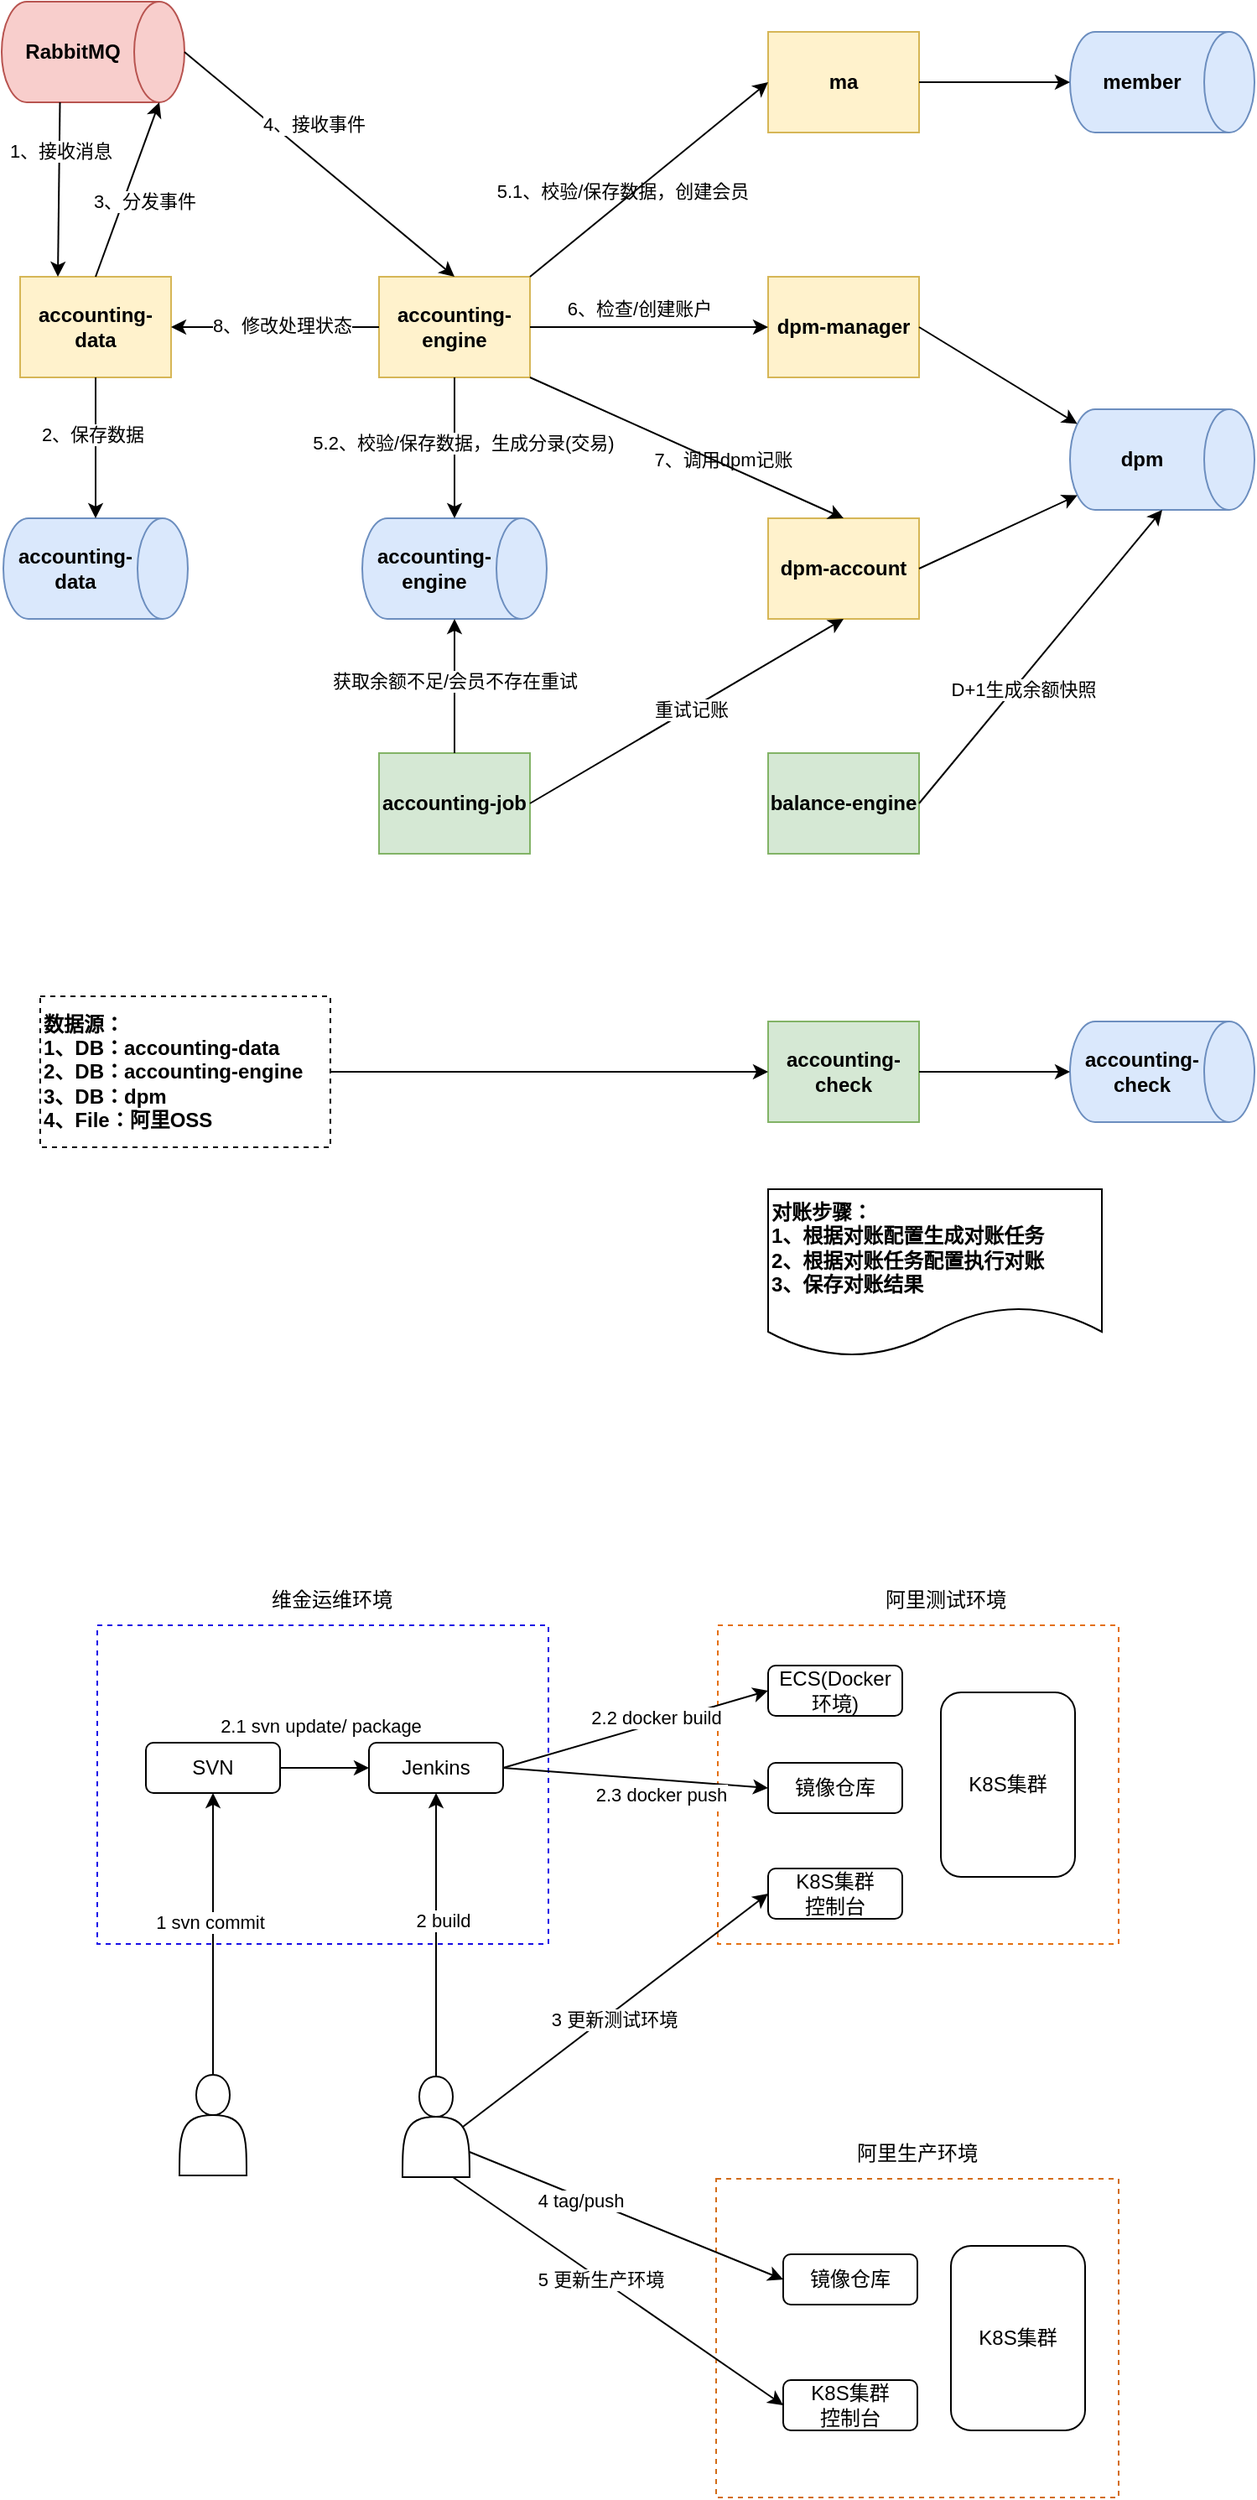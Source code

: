 <mxfile version="21.6.6" type="github">
  <diagram name="Page-1" id="c7558073-3199-34d8-9f00-42111426c3f3">
    <mxGraphModel dx="1434" dy="764" grid="1" gridSize="10" guides="1" tooltips="1" connect="1" arrows="1" fold="1" page="1" pageScale="1" pageWidth="826" pageHeight="1169" background="none" math="0" shadow="0">
      <root>
        <mxCell id="0" />
        <mxCell id="1" parent="0" />
        <mxCell id="14" value="accounting-data" style="whiteSpace=wrap;align=center;verticalAlign=middle;fontStyle=1;strokeWidth=1;fillColor=#fff2cc;rounded=0;glass=0;shadow=0;fontFamily=Helvetica;labelBackgroundColor=none;labelBorderColor=none;strokeColor=#d6b656;" parent="1" vertex="1">
          <mxGeometry x="65" y="506" width="90" height="60" as="geometry" />
        </mxCell>
        <mxCell id="AxtVGg7IYcrfAcfqh8lZ-103" value="accounting-engine" style="whiteSpace=wrap;align=center;verticalAlign=middle;fontStyle=1;strokeWidth=1;fillColor=#fff2cc;rounded=0;glass=0;shadow=0;fontFamily=Helvetica;labelBackgroundColor=none;labelBorderColor=none;strokeColor=#d6b656;" parent="1" vertex="1">
          <mxGeometry x="279" y="506" width="90" height="60" as="geometry" />
        </mxCell>
        <mxCell id="AxtVGg7IYcrfAcfqh8lZ-104" value="dpm-manager" style="whiteSpace=wrap;align=center;verticalAlign=middle;fontStyle=1;strokeWidth=1;fillColor=#fff2cc;rounded=0;glass=0;shadow=0;fontFamily=Helvetica;labelBackgroundColor=none;labelBorderColor=none;strokeColor=#d6b656;" parent="1" vertex="1">
          <mxGeometry x="511" y="506" width="90" height="60" as="geometry" />
        </mxCell>
        <mxCell id="AxtVGg7IYcrfAcfqh8lZ-105" value="dpm-account" style="whiteSpace=wrap;align=center;verticalAlign=middle;fontStyle=1;strokeWidth=1;fillColor=#fff2cc;rounded=0;glass=0;shadow=0;fontFamily=Helvetica;labelBackgroundColor=none;labelBorderColor=none;strokeColor=#d6b656;" parent="1" vertex="1">
          <mxGeometry x="511" y="650" width="90" height="60" as="geometry" />
        </mxCell>
        <mxCell id="AxtVGg7IYcrfAcfqh8lZ-106" value="ma" style="whiteSpace=wrap;align=center;verticalAlign=middle;fontStyle=1;strokeWidth=1;fillColor=#fff2cc;rounded=0;glass=0;shadow=0;fontFamily=Helvetica;labelBackgroundColor=none;labelBorderColor=none;strokeColor=#d6b656;" parent="1" vertex="1">
          <mxGeometry x="511" y="360" width="90" height="60" as="geometry" />
        </mxCell>
        <mxCell id="AxtVGg7IYcrfAcfqh8lZ-107" value="accounting-check" style="whiteSpace=wrap;align=center;verticalAlign=middle;fontStyle=1;strokeWidth=1;fillColor=#d5e8d4;rounded=0;strokeColor=#82b366;glass=0;shadow=0;fontFamily=Helvetica;labelBackgroundColor=none;labelBorderColor=none;" parent="1" vertex="1">
          <mxGeometry x="511" y="950" width="90" height="60" as="geometry" />
        </mxCell>
        <mxCell id="AxtVGg7IYcrfAcfqh8lZ-108" value="balance-engine" style="whiteSpace=wrap;align=center;verticalAlign=middle;fontStyle=1;strokeWidth=1;fillColor=#d5e8d4;rounded=0;strokeColor=#82b366;glass=0;shadow=0;fontFamily=Helvetica;labelBackgroundColor=none;labelBorderColor=none;" parent="1" vertex="1">
          <mxGeometry x="511" y="790" width="90" height="60" as="geometry" />
        </mxCell>
        <mxCell id="AxtVGg7IYcrfAcfqh8lZ-109" value="accounting-job" style="whiteSpace=wrap;align=center;verticalAlign=middle;fontStyle=1;strokeWidth=1;fillColor=#d5e8d4;rounded=0;strokeColor=#82b366;glass=0;shadow=0;fontFamily=Helvetica;labelBackgroundColor=none;labelBorderColor=none;" parent="1" vertex="1">
          <mxGeometry x="279" y="790" width="90" height="60" as="geometry" />
        </mxCell>
        <mxCell id="AxtVGg7IYcrfAcfqh8lZ-115" value="&lt;b&gt;RabbitMQ&lt;/b&gt;" style="shape=cylinder3;whiteSpace=wrap;html=1;boundedLbl=1;backgroundOutline=1;size=15;direction=north;flipH=1;fillColor=#f8cecc;strokeColor=#b85450;" parent="1" vertex="1">
          <mxGeometry x="54" y="342" width="109" height="60" as="geometry" />
        </mxCell>
        <mxCell id="AxtVGg7IYcrfAcfqh8lZ-116" value="&lt;b&gt;accounting-data&lt;/b&gt;" style="shape=cylinder3;whiteSpace=wrap;html=1;boundedLbl=1;backgroundOutline=1;size=15;direction=north;flipH=1;fillColor=#dae8fc;strokeColor=#6c8ebf;" parent="1" vertex="1">
          <mxGeometry x="55" y="650" width="110" height="60" as="geometry" />
        </mxCell>
        <mxCell id="AxtVGg7IYcrfAcfqh8lZ-117" value="" style="endArrow=classic;html=1;exitX=0;exitY=0;exitDx=0;exitDy=74.25;exitPerimeter=0;curved=1;entryX=0.25;entryY=0;entryDx=0;entryDy=0;" parent="1" source="AxtVGg7IYcrfAcfqh8lZ-115" target="14" edge="1">
          <mxGeometry width="50" height="50" relative="1" as="geometry">
            <mxPoint x="76" y="450" as="sourcePoint" />
            <mxPoint x="90" y="510" as="targetPoint" />
          </mxGeometry>
        </mxCell>
        <mxCell id="AxtVGg7IYcrfAcfqh8lZ-120" value="1、接收消息" style="edgeLabel;html=1;align=center;verticalAlign=middle;resizable=0;points=[];" parent="AxtVGg7IYcrfAcfqh8lZ-117" vertex="1" connectable="0">
          <mxGeometry x="-0.099" y="2" relative="1" as="geometry">
            <mxPoint x="-1" y="-18" as="offset" />
          </mxGeometry>
        </mxCell>
        <mxCell id="AxtVGg7IYcrfAcfqh8lZ-121" value="" style="endArrow=classic;html=1;entryX=1;entryY=0.5;entryDx=0;entryDy=0;exitX=0.5;exitY=1;exitDx=0;exitDy=0;entryPerimeter=0;rounded=0;" parent="1" source="14" target="AxtVGg7IYcrfAcfqh8lZ-116" edge="1">
          <mxGeometry width="50" height="50" relative="1" as="geometry">
            <mxPoint x="16" y="484" as="sourcePoint" />
            <mxPoint x="18" y="588" as="targetPoint" />
            <Array as="points" />
          </mxGeometry>
        </mxCell>
        <mxCell id="AxtVGg7IYcrfAcfqh8lZ-125" value="2、保存数据" style="edgeLabel;html=1;align=center;verticalAlign=middle;resizable=0;points=[];" parent="AxtVGg7IYcrfAcfqh8lZ-121" vertex="1" connectable="0">
          <mxGeometry x="-0.186" y="-2" relative="1" as="geometry">
            <mxPoint as="offset" />
          </mxGeometry>
        </mxCell>
        <mxCell id="AxtVGg7IYcrfAcfqh8lZ-126" value="" style="endArrow=classic;html=1;rounded=0;entryX=0;entryY=0;entryDx=0;entryDy=15;entryPerimeter=0;exitX=0.5;exitY=0;exitDx=0;exitDy=0;" parent="1" source="14" target="AxtVGg7IYcrfAcfqh8lZ-115" edge="1">
          <mxGeometry width="50" height="50" relative="1" as="geometry">
            <mxPoint x="130" y="510" as="sourcePoint" />
            <mxPoint x="296" y="560" as="targetPoint" />
          </mxGeometry>
        </mxCell>
        <mxCell id="AxtVGg7IYcrfAcfqh8lZ-127" value="3、分发事件" style="edgeLabel;html=1;align=center;verticalAlign=middle;resizable=0;points=[];" parent="AxtVGg7IYcrfAcfqh8lZ-126" vertex="1" connectable="0">
          <mxGeometry x="0.098" y="-2" relative="1" as="geometry">
            <mxPoint x="6" y="11" as="offset" />
          </mxGeometry>
        </mxCell>
        <mxCell id="AxtVGg7IYcrfAcfqh8lZ-128" value="" style="endArrow=classic;html=1;rounded=0;exitX=0.5;exitY=0;exitDx=0;exitDy=0;exitPerimeter=0;entryX=0.5;entryY=0;entryDx=0;entryDy=0;" parent="1" source="AxtVGg7IYcrfAcfqh8lZ-115" target="AxtVGg7IYcrfAcfqh8lZ-103" edge="1">
          <mxGeometry width="50" height="50" relative="1" as="geometry">
            <mxPoint x="142" y="402" as="sourcePoint" />
            <mxPoint x="302" y="560" as="targetPoint" />
          </mxGeometry>
        </mxCell>
        <mxCell id="AxtVGg7IYcrfAcfqh8lZ-129" value="4、接收事件" style="edgeLabel;html=1;align=center;verticalAlign=middle;resizable=0;points=[];" parent="AxtVGg7IYcrfAcfqh8lZ-128" vertex="1" connectable="0">
          <mxGeometry x="-0.05" relative="1" as="geometry">
            <mxPoint y="-21" as="offset" />
          </mxGeometry>
        </mxCell>
        <mxCell id="YqyLxGMj1GTobC0pw4qq-15" value="&lt;b&gt;accounting-engine&lt;/b&gt;" style="shape=cylinder3;whiteSpace=wrap;html=1;boundedLbl=1;backgroundOutline=1;size=15;direction=north;flipH=1;fillColor=#dae8fc;strokeColor=#6c8ebf;" vertex="1" parent="1">
          <mxGeometry x="269" y="650" width="110" height="60" as="geometry" />
        </mxCell>
        <mxCell id="YqyLxGMj1GTobC0pw4qq-16" value="" style="endArrow=classic;html=1;rounded=0;exitX=0.5;exitY=1;exitDx=0;exitDy=0;entryX=1;entryY=0.5;entryDx=0;entryDy=0;entryPerimeter=0;" edge="1" parent="1" source="AxtVGg7IYcrfAcfqh8lZ-103" target="YqyLxGMj1GTobC0pw4qq-15">
          <mxGeometry width="50" height="50" relative="1" as="geometry">
            <mxPoint x="437" y="720" as="sourcePoint" />
            <mxPoint x="487" y="670" as="targetPoint" />
          </mxGeometry>
        </mxCell>
        <mxCell id="YqyLxGMj1GTobC0pw4qq-17" value="5.2、校验/保存数据，生成分录(交易)" style="edgeLabel;html=1;align=center;verticalAlign=middle;resizable=0;points=[];" vertex="1" connectable="0" parent="YqyLxGMj1GTobC0pw4qq-16">
          <mxGeometry x="-0.278" y="-4" relative="1" as="geometry">
            <mxPoint x="9" y="8" as="offset" />
          </mxGeometry>
        </mxCell>
        <mxCell id="YqyLxGMj1GTobC0pw4qq-19" value="6、检查/创建账户" style="edgeLabel;html=1;align=center;verticalAlign=middle;resizable=0;points=[];" vertex="1" connectable="0" parent="YqyLxGMj1GTobC0pw4qq-16">
          <mxGeometry x="-0.278" y="-4" relative="1" as="geometry">
            <mxPoint x="114" y="-72" as="offset" />
          </mxGeometry>
        </mxCell>
        <mxCell id="YqyLxGMj1GTobC0pw4qq-23" value="5.1、校验/保存数据，创建会员" style="edgeLabel;html=1;align=center;verticalAlign=middle;resizable=0;points=[];" vertex="1" connectable="0" parent="YqyLxGMj1GTobC0pw4qq-16">
          <mxGeometry x="-0.278" y="-4" relative="1" as="geometry">
            <mxPoint x="104" y="-142" as="offset" />
          </mxGeometry>
        </mxCell>
        <mxCell id="YqyLxGMj1GTobC0pw4qq-25" value="7、调用dpm记账" style="edgeLabel;html=1;align=center;verticalAlign=middle;resizable=0;points=[];" vertex="1" connectable="0" parent="YqyLxGMj1GTobC0pw4qq-16">
          <mxGeometry x="-0.278" y="-4" relative="1" as="geometry">
            <mxPoint x="164" y="18" as="offset" />
          </mxGeometry>
        </mxCell>
        <mxCell id="YqyLxGMj1GTobC0pw4qq-18" value="" style="endArrow=classic;html=1;rounded=0;exitX=1;exitY=0.5;exitDx=0;exitDy=0;entryX=0;entryY=0.5;entryDx=0;entryDy=0;" edge="1" parent="1" source="AxtVGg7IYcrfAcfqh8lZ-103" target="AxtVGg7IYcrfAcfqh8lZ-104">
          <mxGeometry width="50" height="50" relative="1" as="geometry">
            <mxPoint x="401" y="760" as="sourcePoint" />
            <mxPoint x="451" y="710" as="targetPoint" />
          </mxGeometry>
        </mxCell>
        <mxCell id="YqyLxGMj1GTobC0pw4qq-20" value="&lt;b&gt;member&lt;/b&gt;" style="shape=cylinder3;whiteSpace=wrap;html=1;boundedLbl=1;backgroundOutline=1;size=15;direction=north;flipH=1;fillColor=#dae8fc;strokeColor=#6c8ebf;" vertex="1" parent="1">
          <mxGeometry x="691" y="360" width="110" height="60" as="geometry" />
        </mxCell>
        <mxCell id="YqyLxGMj1GTobC0pw4qq-21" value="&lt;b&gt;dpm&lt;/b&gt;" style="shape=cylinder3;whiteSpace=wrap;html=1;boundedLbl=1;backgroundOutline=1;size=15;direction=north;flipH=1;fillColor=#dae8fc;strokeColor=#6c8ebf;" vertex="1" parent="1">
          <mxGeometry x="691" y="585" width="110" height="60" as="geometry" />
        </mxCell>
        <mxCell id="YqyLxGMj1GTobC0pw4qq-22" value="" style="endArrow=classic;html=1;rounded=0;exitX=1;exitY=0;exitDx=0;exitDy=0;entryX=0;entryY=0.5;entryDx=0;entryDy=0;" edge="1" parent="1" source="AxtVGg7IYcrfAcfqh8lZ-103" target="AxtVGg7IYcrfAcfqh8lZ-106">
          <mxGeometry width="50" height="50" relative="1" as="geometry">
            <mxPoint x="401" y="560" as="sourcePoint" />
            <mxPoint x="451" y="510" as="targetPoint" />
          </mxGeometry>
        </mxCell>
        <mxCell id="YqyLxGMj1GTobC0pw4qq-24" value="" style="endArrow=classic;html=1;rounded=0;exitX=1;exitY=1;exitDx=0;exitDy=0;entryX=0.5;entryY=0;entryDx=0;entryDy=0;" edge="1" parent="1" source="AxtVGg7IYcrfAcfqh8lZ-103" target="AxtVGg7IYcrfAcfqh8lZ-105">
          <mxGeometry width="50" height="50" relative="1" as="geometry">
            <mxPoint x="401" y="560" as="sourcePoint" />
            <mxPoint x="451" y="510" as="targetPoint" />
          </mxGeometry>
        </mxCell>
        <mxCell id="YqyLxGMj1GTobC0pw4qq-27" value="" style="endArrow=classic;html=1;rounded=0;entryX=0.5;entryY=1;entryDx=0;entryDy=0;entryPerimeter=0;exitX=1;exitY=0.5;exitDx=0;exitDy=0;" edge="1" parent="1" source="AxtVGg7IYcrfAcfqh8lZ-106" target="YqyLxGMj1GTobC0pw4qq-20">
          <mxGeometry width="50" height="50" relative="1" as="geometry">
            <mxPoint x="401" y="660" as="sourcePoint" />
            <mxPoint x="451" y="610" as="targetPoint" />
          </mxGeometry>
        </mxCell>
        <mxCell id="YqyLxGMj1GTobC0pw4qq-28" value="" style="endArrow=classic;html=1;rounded=0;exitX=1;exitY=0.5;exitDx=0;exitDy=0;entryX=0.855;entryY=1;entryDx=0;entryDy=-4.35;entryPerimeter=0;" edge="1" parent="1" source="AxtVGg7IYcrfAcfqh8lZ-104" target="YqyLxGMj1GTobC0pw4qq-21">
          <mxGeometry width="50" height="50" relative="1" as="geometry">
            <mxPoint x="401" y="660" as="sourcePoint" />
            <mxPoint x="451" y="610" as="targetPoint" />
          </mxGeometry>
        </mxCell>
        <mxCell id="YqyLxGMj1GTobC0pw4qq-29" value="" style="endArrow=classic;html=1;rounded=0;exitX=1;exitY=0.5;exitDx=0;exitDy=0;entryX=0.145;entryY=1;entryDx=0;entryDy=-4.35;entryPerimeter=0;" edge="1" parent="1" source="AxtVGg7IYcrfAcfqh8lZ-105" target="YqyLxGMj1GTobC0pw4qq-21">
          <mxGeometry width="50" height="50" relative="1" as="geometry">
            <mxPoint x="681" y="740" as="sourcePoint" />
            <mxPoint x="731" y="690" as="targetPoint" />
          </mxGeometry>
        </mxCell>
        <mxCell id="YqyLxGMj1GTobC0pw4qq-30" value="&lt;b&gt;accounting-check&lt;/b&gt;" style="shape=cylinder3;whiteSpace=wrap;html=1;boundedLbl=1;backgroundOutline=1;size=15;direction=north;flipH=1;fillColor=#dae8fc;strokeColor=#6c8ebf;" vertex="1" parent="1">
          <mxGeometry x="691" y="950" width="110" height="60" as="geometry" />
        </mxCell>
        <mxCell id="YqyLxGMj1GTobC0pw4qq-35" value="" style="endArrow=classic;html=1;rounded=0;entryX=1;entryY=0.5;entryDx=0;entryDy=0;exitX=0;exitY=0.5;exitDx=0;exitDy=0;" edge="1" parent="1" source="AxtVGg7IYcrfAcfqh8lZ-103" target="14">
          <mxGeometry width="50" height="50" relative="1" as="geometry">
            <mxPoint x="360" y="610" as="sourcePoint" />
            <mxPoint x="410" y="560" as="targetPoint" />
          </mxGeometry>
        </mxCell>
        <mxCell id="YqyLxGMj1GTobC0pw4qq-36" value="8、修改处理状态" style="edgeLabel;html=1;align=center;verticalAlign=middle;resizable=0;points=[];" vertex="1" connectable="0" parent="YqyLxGMj1GTobC0pw4qq-35">
          <mxGeometry x="-0.262" y="-1" relative="1" as="geometry">
            <mxPoint x="-12" as="offset" />
          </mxGeometry>
        </mxCell>
        <mxCell id="YqyLxGMj1GTobC0pw4qq-37" value="" style="endArrow=classic;html=1;rounded=0;exitX=0.5;exitY=0;exitDx=0;exitDy=0;entryX=0;entryY=0.5;entryDx=0;entryDy=0;entryPerimeter=0;" edge="1" parent="1" source="AxtVGg7IYcrfAcfqh8lZ-109" target="YqyLxGMj1GTobC0pw4qq-15">
          <mxGeometry width="50" height="50" relative="1" as="geometry">
            <mxPoint x="360" y="710" as="sourcePoint" />
            <mxPoint x="410" y="660" as="targetPoint" />
          </mxGeometry>
        </mxCell>
        <mxCell id="YqyLxGMj1GTobC0pw4qq-38" value="获取余额不足/会员不存在重试" style="edgeLabel;html=1;align=center;verticalAlign=middle;resizable=0;points=[];" vertex="1" connectable="0" parent="YqyLxGMj1GTobC0pw4qq-37">
          <mxGeometry x="0.075" relative="1" as="geometry">
            <mxPoint as="offset" />
          </mxGeometry>
        </mxCell>
        <mxCell id="YqyLxGMj1GTobC0pw4qq-39" value="" style="endArrow=classic;html=1;rounded=0;exitX=1;exitY=0.5;exitDx=0;exitDy=0;entryX=0.5;entryY=1;entryDx=0;entryDy=0;" edge="1" parent="1" source="AxtVGg7IYcrfAcfqh8lZ-109" target="AxtVGg7IYcrfAcfqh8lZ-105">
          <mxGeometry width="50" height="50" relative="1" as="geometry">
            <mxPoint x="360" y="710" as="sourcePoint" />
            <mxPoint x="410" y="660" as="targetPoint" />
          </mxGeometry>
        </mxCell>
        <mxCell id="YqyLxGMj1GTobC0pw4qq-40" value="重试记账" style="edgeLabel;html=1;align=center;verticalAlign=middle;resizable=0;points=[];" vertex="1" connectable="0" parent="YqyLxGMj1GTobC0pw4qq-39">
          <mxGeometry x="0.025" relative="1" as="geometry">
            <mxPoint as="offset" />
          </mxGeometry>
        </mxCell>
        <mxCell id="YqyLxGMj1GTobC0pw4qq-41" value="" style="endArrow=classic;html=1;rounded=0;exitX=1;exitY=0.5;exitDx=0;exitDy=0;entryX=0;entryY=0.5;entryDx=0;entryDy=0;entryPerimeter=0;" edge="1" parent="1" source="AxtVGg7IYcrfAcfqh8lZ-108" target="YqyLxGMj1GTobC0pw4qq-21">
          <mxGeometry width="50" height="50" relative="1" as="geometry">
            <mxPoint x="360" y="710" as="sourcePoint" />
            <mxPoint x="410" y="660" as="targetPoint" />
          </mxGeometry>
        </mxCell>
        <mxCell id="YqyLxGMj1GTobC0pw4qq-42" value="D+1生成余额快照" style="edgeLabel;html=1;align=center;verticalAlign=middle;resizable=0;points=[];" vertex="1" connectable="0" parent="YqyLxGMj1GTobC0pw4qq-41">
          <mxGeometry x="-0.188" y="-4" relative="1" as="geometry">
            <mxPoint as="offset" />
          </mxGeometry>
        </mxCell>
        <mxCell id="YqyLxGMj1GTobC0pw4qq-43" value="数据源：&#xa;1、DB：accounting-data&#xa;2、DB：accounting-engine&#xa;3、DB：dpm&#xa;4、File：阿里OSS" style="whiteSpace=wrap;align=left;verticalAlign=middle;fontStyle=1;strokeWidth=1;rounded=0;glass=0;shadow=0;fontFamily=Helvetica;labelBackgroundColor=none;labelBorderColor=none;dashed=1;" vertex="1" parent="1">
          <mxGeometry x="77" y="935" width="173" height="90" as="geometry" />
        </mxCell>
        <mxCell id="YqyLxGMj1GTobC0pw4qq-44" value="" style="endArrow=classic;html=1;rounded=0;exitX=1;exitY=0.5;exitDx=0;exitDy=0;entryX=0;entryY=0.5;entryDx=0;entryDy=0;" edge="1" parent="1" source="YqyLxGMj1GTobC0pw4qq-43" target="AxtVGg7IYcrfAcfqh8lZ-107">
          <mxGeometry width="50" height="50" relative="1" as="geometry">
            <mxPoint x="360" y="810" as="sourcePoint" />
            <mxPoint x="410" y="760" as="targetPoint" />
          </mxGeometry>
        </mxCell>
        <mxCell id="YqyLxGMj1GTobC0pw4qq-45" value="" style="endArrow=classic;html=1;rounded=0;entryX=0.5;entryY=1;entryDx=0;entryDy=0;entryPerimeter=0;exitX=1;exitY=0.5;exitDx=0;exitDy=0;" edge="1" parent="1" source="AxtVGg7IYcrfAcfqh8lZ-107" target="YqyLxGMj1GTobC0pw4qq-30">
          <mxGeometry width="50" height="50" relative="1" as="geometry">
            <mxPoint x="360" y="1010" as="sourcePoint" />
            <mxPoint x="410" y="960" as="targetPoint" />
          </mxGeometry>
        </mxCell>
        <mxCell id="YqyLxGMj1GTobC0pw4qq-46" value="&lt;b&gt;&lt;span style=&quot;background-color: initial;&quot;&gt;对账步骤：&lt;br&gt;1、根据对账配置生成对账任务&lt;/span&gt;&lt;br&gt;&lt;span style=&quot;background-color: initial;&quot;&gt;2、根据对账任务配置执行对账&lt;/span&gt;&lt;br&gt;&lt;span style=&quot;background-color: initial;&quot;&gt;3、保存对账结果&lt;/span&gt;&lt;/b&gt;" style="shape=document;whiteSpace=wrap;html=1;boundedLbl=1;align=left;" vertex="1" parent="1">
          <mxGeometry x="511" y="1050" width="199" height="100" as="geometry" />
        </mxCell>
        <mxCell id="YqyLxGMj1GTobC0pw4qq-47" value="" style="rounded=0;whiteSpace=wrap;html=1;strokeColor=#e47011;dashed=1;" vertex="1" parent="1">
          <mxGeometry x="481" y="1310" width="239" height="190" as="geometry" />
        </mxCell>
        <mxCell id="YqyLxGMj1GTobC0pw4qq-48" value="" style="rounded=0;whiteSpace=wrap;html=1;strokeColor=#180ae6;dashed=1;" vertex="1" parent="1">
          <mxGeometry x="111" y="1310" width="269" height="190" as="geometry" />
        </mxCell>
        <mxCell id="YqyLxGMj1GTobC0pw4qq-50" value="" style="rounded=0;whiteSpace=wrap;html=1;strokeColor=#d36c17;dashed=1;" vertex="1" parent="1">
          <mxGeometry x="480" y="1640" width="240" height="190" as="geometry" />
        </mxCell>
        <mxCell id="YqyLxGMj1GTobC0pw4qq-51" value="维金运维环境" style="text;html=1;strokeColor=none;fillColor=none;align=center;verticalAlign=middle;whiteSpace=wrap;rounded=0;" vertex="1" parent="1">
          <mxGeometry x="211" y="1280" width="80" height="30" as="geometry" />
        </mxCell>
        <mxCell id="YqyLxGMj1GTobC0pw4qq-52" value="阿里测试环境" style="text;html=1;strokeColor=none;fillColor=none;align=center;verticalAlign=middle;whiteSpace=wrap;rounded=0;" vertex="1" parent="1">
          <mxGeometry x="572" y="1280" width="90" height="30" as="geometry" />
        </mxCell>
        <mxCell id="YqyLxGMj1GTobC0pw4qq-53" value="阿里生产环境" style="text;html=1;strokeColor=none;fillColor=none;align=center;verticalAlign=middle;whiteSpace=wrap;rounded=0;" vertex="1" parent="1">
          <mxGeometry x="555" y="1610" width="90" height="30" as="geometry" />
        </mxCell>
        <mxCell id="YqyLxGMj1GTobC0pw4qq-54" value="SVN" style="rounded=1;whiteSpace=wrap;html=1;" vertex="1" parent="1">
          <mxGeometry x="140" y="1380" width="80" height="30" as="geometry" />
        </mxCell>
        <mxCell id="YqyLxGMj1GTobC0pw4qq-55" value="Jenkins" style="rounded=1;whiteSpace=wrap;html=1;" vertex="1" parent="1">
          <mxGeometry x="273" y="1380" width="80" height="30" as="geometry" />
        </mxCell>
        <mxCell id="YqyLxGMj1GTobC0pw4qq-56" value="镜像仓库" style="rounded=1;whiteSpace=wrap;html=1;" vertex="1" parent="1">
          <mxGeometry x="511" y="1392" width="80" height="30" as="geometry" />
        </mxCell>
        <mxCell id="YqyLxGMj1GTobC0pw4qq-57" value="K8S集群" style="rounded=1;whiteSpace=wrap;html=1;" vertex="1" parent="1">
          <mxGeometry x="614" y="1350" width="80" height="110" as="geometry" />
        </mxCell>
        <mxCell id="YqyLxGMj1GTobC0pw4qq-58" value="ECS(Docker环境)" style="rounded=1;whiteSpace=wrap;html=1;" vertex="1" parent="1">
          <mxGeometry x="511" y="1334" width="80" height="30" as="geometry" />
        </mxCell>
        <mxCell id="YqyLxGMj1GTobC0pw4qq-59" value="镜像仓库" style="rounded=1;whiteSpace=wrap;html=1;" vertex="1" parent="1">
          <mxGeometry x="520" y="1685" width="80" height="30" as="geometry" />
        </mxCell>
        <mxCell id="YqyLxGMj1GTobC0pw4qq-60" value="K8S集群" style="rounded=1;whiteSpace=wrap;html=1;" vertex="1" parent="1">
          <mxGeometry x="620" y="1680" width="80" height="110" as="geometry" />
        </mxCell>
        <mxCell id="YqyLxGMj1GTobC0pw4qq-61" value="" style="shape=actor;whiteSpace=wrap;html=1;" vertex="1" parent="1">
          <mxGeometry x="160" y="1578" width="40" height="60" as="geometry" />
        </mxCell>
        <mxCell id="YqyLxGMj1GTobC0pw4qq-64" value="" style="endArrow=classic;html=1;rounded=0;exitX=0.5;exitY=0;exitDx=0;exitDy=0;" edge="1" parent="1" source="YqyLxGMj1GTobC0pw4qq-61" target="YqyLxGMj1GTobC0pw4qq-54">
          <mxGeometry width="50" height="50" relative="1" as="geometry">
            <mxPoint x="391" y="1510" as="sourcePoint" />
            <mxPoint x="441" y="1460" as="targetPoint" />
          </mxGeometry>
        </mxCell>
        <mxCell id="YqyLxGMj1GTobC0pw4qq-65" value="1 svn commit" style="edgeLabel;html=1;align=center;verticalAlign=middle;resizable=0;points=[];" vertex="1" connectable="0" parent="YqyLxGMj1GTobC0pw4qq-64">
          <mxGeometry x="0.018" y="2" relative="1" as="geometry">
            <mxPoint y="-6" as="offset" />
          </mxGeometry>
        </mxCell>
        <mxCell id="YqyLxGMj1GTobC0pw4qq-66" value="K8S集群&lt;br&gt;控制台" style="rounded=1;whiteSpace=wrap;html=1;" vertex="1" parent="1">
          <mxGeometry x="511" y="1455" width="80" height="30" as="geometry" />
        </mxCell>
        <mxCell id="YqyLxGMj1GTobC0pw4qq-67" value="K8S集群&lt;br&gt;控制台" style="rounded=1;whiteSpace=wrap;html=1;" vertex="1" parent="1">
          <mxGeometry x="520" y="1760" width="80" height="30" as="geometry" />
        </mxCell>
        <mxCell id="YqyLxGMj1GTobC0pw4qq-68" value="" style="endArrow=classic;html=1;rounded=0;entryX=0.5;entryY=1;entryDx=0;entryDy=0;exitX=0.5;exitY=0;exitDx=0;exitDy=0;" edge="1" parent="1" source="YqyLxGMj1GTobC0pw4qq-76" target="YqyLxGMj1GTobC0pw4qq-55">
          <mxGeometry width="50" height="50" relative="1" as="geometry">
            <mxPoint x="241" y="1680" as="sourcePoint" />
            <mxPoint x="451" y="1560" as="targetPoint" />
          </mxGeometry>
        </mxCell>
        <mxCell id="YqyLxGMj1GTobC0pw4qq-70" value="2 build" style="edgeLabel;html=1;align=center;verticalAlign=middle;resizable=0;points=[];" vertex="1" connectable="0" parent="YqyLxGMj1GTobC0pw4qq-68">
          <mxGeometry x="0.287" y="-5" relative="1" as="geometry">
            <mxPoint x="-1" y="16" as="offset" />
          </mxGeometry>
        </mxCell>
        <mxCell id="YqyLxGMj1GTobC0pw4qq-71" value="" style="endArrow=classic;html=1;rounded=0;exitX=1;exitY=0.5;exitDx=0;exitDy=0;entryX=0;entryY=0.5;entryDx=0;entryDy=0;" edge="1" parent="1" source="YqyLxGMj1GTobC0pw4qq-55" target="YqyLxGMj1GTobC0pw4qq-58">
          <mxGeometry width="50" height="50" relative="1" as="geometry">
            <mxPoint x="391" y="1610" as="sourcePoint" />
            <mxPoint x="441" y="1560" as="targetPoint" />
          </mxGeometry>
        </mxCell>
        <mxCell id="YqyLxGMj1GTobC0pw4qq-72" value="2.2 docker build" style="edgeLabel;html=1;align=center;verticalAlign=middle;resizable=0;points=[];" vertex="1" connectable="0" parent="YqyLxGMj1GTobC0pw4qq-71">
          <mxGeometry x="-0.059" relative="1" as="geometry">
            <mxPoint x="16" y="-9" as="offset" />
          </mxGeometry>
        </mxCell>
        <mxCell id="YqyLxGMj1GTobC0pw4qq-73" value="" style="endArrow=classic;html=1;rounded=0;exitX=1;exitY=0.5;exitDx=0;exitDy=0;entryX=0;entryY=0.5;entryDx=0;entryDy=0;" edge="1" parent="1" source="YqyLxGMj1GTobC0pw4qq-55" target="YqyLxGMj1GTobC0pw4qq-56">
          <mxGeometry width="50" height="50" relative="1" as="geometry">
            <mxPoint x="391" y="1610" as="sourcePoint" />
            <mxPoint x="441" y="1560" as="targetPoint" />
          </mxGeometry>
        </mxCell>
        <mxCell id="YqyLxGMj1GTobC0pw4qq-74" value="2.3 docker push" style="edgeLabel;html=1;align=center;verticalAlign=middle;resizable=0;points=[];" vertex="1" connectable="0" parent="YqyLxGMj1GTobC0pw4qq-73">
          <mxGeometry x="0.116" y="2" relative="1" as="geometry">
            <mxPoint x="5" y="11" as="offset" />
          </mxGeometry>
        </mxCell>
        <mxCell id="YqyLxGMj1GTobC0pw4qq-76" value="" style="shape=actor;whiteSpace=wrap;html=1;" vertex="1" parent="1">
          <mxGeometry x="293" y="1579" width="40" height="60" as="geometry" />
        </mxCell>
        <mxCell id="YqyLxGMj1GTobC0pw4qq-77" value="" style="endArrow=classic;html=1;rounded=0;exitX=1;exitY=0.5;exitDx=0;exitDy=0;entryX=0;entryY=0.5;entryDx=0;entryDy=0;" edge="1" parent="1" source="YqyLxGMj1GTobC0pw4qq-54" target="YqyLxGMj1GTobC0pw4qq-55">
          <mxGeometry width="50" height="50" relative="1" as="geometry">
            <mxPoint x="391" y="1610" as="sourcePoint" />
            <mxPoint x="441" y="1560" as="targetPoint" />
          </mxGeometry>
        </mxCell>
        <mxCell id="YqyLxGMj1GTobC0pw4qq-78" value="2.1 svn update/ package" style="edgeLabel;html=1;align=center;verticalAlign=middle;resizable=0;points=[];" vertex="1" connectable="0" parent="YqyLxGMj1GTobC0pw4qq-77">
          <mxGeometry x="-0.094" y="-3" relative="1" as="geometry">
            <mxPoint y="-28" as="offset" />
          </mxGeometry>
        </mxCell>
        <mxCell id="YqyLxGMj1GTobC0pw4qq-79" value="" style="endArrow=classic;html=1;rounded=0;exitX=0.9;exitY=0.5;exitDx=0;exitDy=0;exitPerimeter=0;entryX=0;entryY=0.5;entryDx=0;entryDy=0;" edge="1" parent="1" source="YqyLxGMj1GTobC0pw4qq-76" target="YqyLxGMj1GTobC0pw4qq-66">
          <mxGeometry width="50" height="50" relative="1" as="geometry">
            <mxPoint x="391" y="1610" as="sourcePoint" />
            <mxPoint x="441" y="1560" as="targetPoint" />
          </mxGeometry>
        </mxCell>
        <mxCell id="YqyLxGMj1GTobC0pw4qq-80" value="3 更新测试环境" style="edgeLabel;html=1;align=center;verticalAlign=middle;resizable=0;points=[];" vertex="1" connectable="0" parent="YqyLxGMj1GTobC0pw4qq-79">
          <mxGeometry x="-0.037" y="-4" relative="1" as="geometry">
            <mxPoint as="offset" />
          </mxGeometry>
        </mxCell>
        <mxCell id="YqyLxGMj1GTobC0pw4qq-83" value="" style="endArrow=classic;html=1;rounded=0;exitX=1;exitY=0.75;exitDx=0;exitDy=0;entryX=0;entryY=0.5;entryDx=0;entryDy=0;" edge="1" parent="1" source="YqyLxGMj1GTobC0pw4qq-76" target="YqyLxGMj1GTobC0pw4qq-59">
          <mxGeometry width="50" height="50" relative="1" as="geometry">
            <mxPoint x="881" y="1510" as="sourcePoint" />
            <mxPoint x="931" y="1460" as="targetPoint" />
          </mxGeometry>
        </mxCell>
        <mxCell id="YqyLxGMj1GTobC0pw4qq-86" value="4 tag/push" style="edgeLabel;html=1;align=center;verticalAlign=middle;resizable=0;points=[];" vertex="1" connectable="0" parent="YqyLxGMj1GTobC0pw4qq-83">
          <mxGeometry x="-0.286" y="-2" relative="1" as="geometry">
            <mxPoint as="offset" />
          </mxGeometry>
        </mxCell>
        <mxCell id="YqyLxGMj1GTobC0pw4qq-87" value="" style="endArrow=classic;html=1;rounded=0;exitX=0.75;exitY=1;exitDx=0;exitDy=0;entryX=0;entryY=0.5;entryDx=0;entryDy=0;" edge="1" parent="1" source="YqyLxGMj1GTobC0pw4qq-76" target="YqyLxGMj1GTobC0pw4qq-67">
          <mxGeometry width="50" height="50" relative="1" as="geometry">
            <mxPoint x="461" y="1630" as="sourcePoint" />
            <mxPoint x="511" y="1580" as="targetPoint" />
          </mxGeometry>
        </mxCell>
        <mxCell id="YqyLxGMj1GTobC0pw4qq-88" value="5 更新生产环境" style="edgeLabel;html=1;align=center;verticalAlign=middle;resizable=0;points=[];" vertex="1" connectable="0" parent="YqyLxGMj1GTobC0pw4qq-87">
          <mxGeometry x="-0.279" relative="1" as="geometry">
            <mxPoint x="17" y="12" as="offset" />
          </mxGeometry>
        </mxCell>
      </root>
    </mxGraphModel>
  </diagram>
</mxfile>
